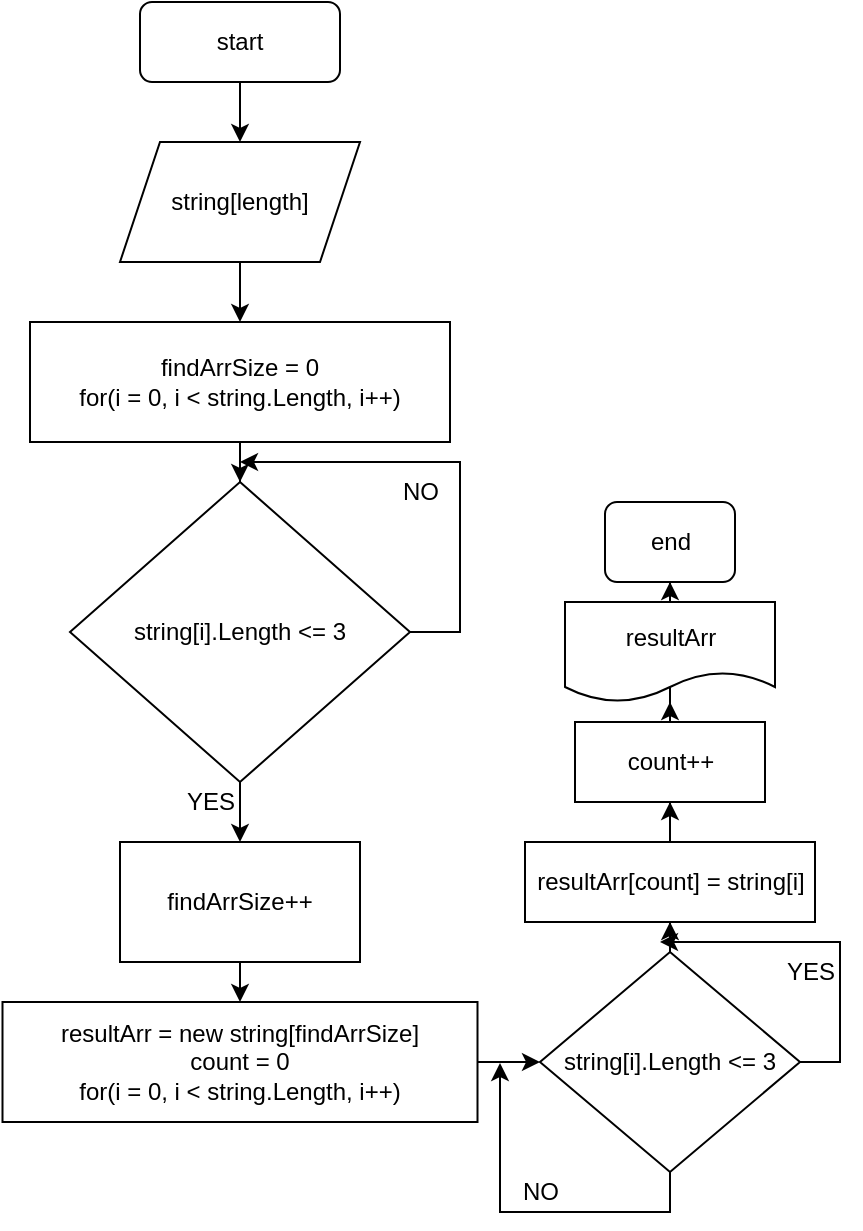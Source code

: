 <mxfile version="20.4.0" type="device"><diagram id="uiiOOyWUIuNcYZ-pU3VB" name="Page-1"><mxGraphModel dx="1354" dy="726" grid="1" gridSize="10" guides="1" tooltips="1" connect="1" arrows="1" fold="1" page="1" pageScale="1" pageWidth="850" pageHeight="1100" math="0" shadow="0"><root><mxCell id="0"/><mxCell id="1" parent="0"/><mxCell id="DREh3u_Llnmqwr_HMrEZ-3" value="" style="edgeStyle=orthogonalEdgeStyle;rounded=0;orthogonalLoop=1;jettySize=auto;html=1;" edge="1" parent="1" source="DREh3u_Llnmqwr_HMrEZ-1" target="DREh3u_Llnmqwr_HMrEZ-2"><mxGeometry relative="1" as="geometry"/></mxCell><mxCell id="DREh3u_Llnmqwr_HMrEZ-1" value="start" style="rounded=1;whiteSpace=wrap;html=1;" vertex="1" parent="1"><mxGeometry x="250" y="110" width="100" height="40" as="geometry"/></mxCell><mxCell id="DREh3u_Llnmqwr_HMrEZ-5" value="" style="edgeStyle=orthogonalEdgeStyle;rounded=0;orthogonalLoop=1;jettySize=auto;html=1;" edge="1" parent="1" source="DREh3u_Llnmqwr_HMrEZ-2" target="DREh3u_Llnmqwr_HMrEZ-4"><mxGeometry relative="1" as="geometry"/></mxCell><mxCell id="DREh3u_Llnmqwr_HMrEZ-2" value="string[length]" style="shape=parallelogram;perimeter=parallelogramPerimeter;whiteSpace=wrap;html=1;fixedSize=1;" vertex="1" parent="1"><mxGeometry x="240" y="180" width="120" height="60" as="geometry"/></mxCell><mxCell id="DREh3u_Llnmqwr_HMrEZ-7" value="" style="edgeStyle=orthogonalEdgeStyle;rounded=0;orthogonalLoop=1;jettySize=auto;html=1;" edge="1" parent="1" source="DREh3u_Llnmqwr_HMrEZ-4" target="DREh3u_Llnmqwr_HMrEZ-6"><mxGeometry relative="1" as="geometry"/></mxCell><mxCell id="DREh3u_Llnmqwr_HMrEZ-4" value="findArrSize = 0&lt;br&gt;for(i = 0, i &amp;lt; string.Length, i++)" style="rounded=0;whiteSpace=wrap;html=1;" vertex="1" parent="1"><mxGeometry x="195" y="270" width="210" height="60" as="geometry"/></mxCell><mxCell id="DREh3u_Llnmqwr_HMrEZ-8" style="edgeStyle=orthogonalEdgeStyle;rounded=0;orthogonalLoop=1;jettySize=auto;html=1;exitX=1;exitY=0.5;exitDx=0;exitDy=0;" edge="1" parent="1" source="DREh3u_Llnmqwr_HMrEZ-6"><mxGeometry relative="1" as="geometry"><mxPoint x="300" y="340" as="targetPoint"/><Array as="points"><mxPoint x="410" y="425"/><mxPoint x="410" y="340"/></Array></mxGeometry></mxCell><mxCell id="DREh3u_Llnmqwr_HMrEZ-11" value="" style="edgeStyle=orthogonalEdgeStyle;rounded=0;orthogonalLoop=1;jettySize=auto;html=1;" edge="1" parent="1" source="DREh3u_Llnmqwr_HMrEZ-6" target="DREh3u_Llnmqwr_HMrEZ-10"><mxGeometry relative="1" as="geometry"/></mxCell><mxCell id="DREh3u_Llnmqwr_HMrEZ-6" value="string[i].Length &amp;lt;= 3" style="rhombus;whiteSpace=wrap;html=1;" vertex="1" parent="1"><mxGeometry x="215" y="350" width="170" height="150" as="geometry"/></mxCell><mxCell id="DREh3u_Llnmqwr_HMrEZ-9" value="NO" style="text;html=1;align=center;verticalAlign=middle;resizable=0;points=[];autosize=1;strokeColor=none;fillColor=none;" vertex="1" parent="1"><mxGeometry x="370" y="340" width="40" height="30" as="geometry"/></mxCell><mxCell id="DREh3u_Llnmqwr_HMrEZ-15" value="" style="edgeStyle=orthogonalEdgeStyle;rounded=0;orthogonalLoop=1;jettySize=auto;html=1;" edge="1" parent="1" source="DREh3u_Llnmqwr_HMrEZ-10" target="DREh3u_Llnmqwr_HMrEZ-13"><mxGeometry relative="1" as="geometry"/></mxCell><mxCell id="DREh3u_Llnmqwr_HMrEZ-10" value="findArrSize++" style="rounded=0;whiteSpace=wrap;html=1;" vertex="1" parent="1"><mxGeometry x="240" y="530" width="120" height="60" as="geometry"/></mxCell><mxCell id="DREh3u_Llnmqwr_HMrEZ-12" value="YES" style="text;html=1;align=center;verticalAlign=middle;resizable=0;points=[];autosize=1;strokeColor=none;fillColor=none;" vertex="1" parent="1"><mxGeometry x="260" y="495" width="50" height="30" as="geometry"/></mxCell><mxCell id="DREh3u_Llnmqwr_HMrEZ-17" value="" style="edgeStyle=orthogonalEdgeStyle;rounded=0;orthogonalLoop=1;jettySize=auto;html=1;" edge="1" parent="1" source="DREh3u_Llnmqwr_HMrEZ-13" target="DREh3u_Llnmqwr_HMrEZ-16"><mxGeometry relative="1" as="geometry"/></mxCell><mxCell id="DREh3u_Llnmqwr_HMrEZ-13" value="resultArr = new string[findArrSize]&lt;br&gt;count = 0&lt;br&gt;&lt;div&gt;for(i = 0, i &amp;lt; string.Length, i++)&lt;/div&gt;" style="rounded=0;whiteSpace=wrap;html=1;" vertex="1" parent="1"><mxGeometry x="181.25" y="610" width="237.5" height="60" as="geometry"/></mxCell><mxCell id="DREh3u_Llnmqwr_HMrEZ-18" style="edgeStyle=orthogonalEdgeStyle;rounded=0;orthogonalLoop=1;jettySize=auto;html=1;exitX=0.5;exitY=1;exitDx=0;exitDy=0;" edge="1" parent="1" source="DREh3u_Llnmqwr_HMrEZ-16"><mxGeometry relative="1" as="geometry"><mxPoint x="430" y="640" as="targetPoint"/></mxGeometry></mxCell><mxCell id="DREh3u_Llnmqwr_HMrEZ-21" value="" style="edgeStyle=orthogonalEdgeStyle;rounded=0;orthogonalLoop=1;jettySize=auto;html=1;" edge="1" parent="1" source="DREh3u_Llnmqwr_HMrEZ-16" target="DREh3u_Llnmqwr_HMrEZ-20"><mxGeometry relative="1" as="geometry"/></mxCell><mxCell id="DREh3u_Llnmqwr_HMrEZ-28" style="edgeStyle=orthogonalEdgeStyle;rounded=0;orthogonalLoop=1;jettySize=auto;html=1;exitX=1;exitY=0.5;exitDx=0;exitDy=0;" edge="1" parent="1" source="DREh3u_Llnmqwr_HMrEZ-16"><mxGeometry relative="1" as="geometry"><mxPoint x="510" y="580" as="targetPoint"/><Array as="points"><mxPoint x="600" y="640"/><mxPoint x="600" y="580"/></Array></mxGeometry></mxCell><mxCell id="DREh3u_Llnmqwr_HMrEZ-16" value="string[i].Length &amp;lt;= 3" style="rhombus;whiteSpace=wrap;html=1;" vertex="1" parent="1"><mxGeometry x="450" y="585" width="130" height="110" as="geometry"/></mxCell><mxCell id="DREh3u_Llnmqwr_HMrEZ-19" value="NO" style="text;html=1;align=center;verticalAlign=middle;resizable=0;points=[];autosize=1;strokeColor=none;fillColor=none;" vertex="1" parent="1"><mxGeometry x="430" y="690" width="40" height="30" as="geometry"/></mxCell><mxCell id="DREh3u_Llnmqwr_HMrEZ-23" value="" style="edgeStyle=orthogonalEdgeStyle;rounded=0;orthogonalLoop=1;jettySize=auto;html=1;" edge="1" parent="1" source="DREh3u_Llnmqwr_HMrEZ-20" target="DREh3u_Llnmqwr_HMrEZ-22"><mxGeometry relative="1" as="geometry"/></mxCell><mxCell id="DREh3u_Llnmqwr_HMrEZ-20" value="resultArr[count] = string[i]" style="rounded=0;whiteSpace=wrap;html=1;" vertex="1" parent="1"><mxGeometry x="442.5" y="530" width="145" height="40" as="geometry"/></mxCell><mxCell id="DREh3u_Llnmqwr_HMrEZ-25" value="" style="edgeStyle=orthogonalEdgeStyle;rounded=0;orthogonalLoop=1;jettySize=auto;html=1;" edge="1" parent="1" source="DREh3u_Llnmqwr_HMrEZ-22" target="DREh3u_Llnmqwr_HMrEZ-24"><mxGeometry relative="1" as="geometry"/></mxCell><mxCell id="DREh3u_Llnmqwr_HMrEZ-22" value="count++" style="rounded=0;whiteSpace=wrap;html=1;" vertex="1" parent="1"><mxGeometry x="467.5" y="470" width="95" height="40" as="geometry"/></mxCell><mxCell id="DREh3u_Llnmqwr_HMrEZ-27" value="" style="edgeStyle=orthogonalEdgeStyle;rounded=0;orthogonalLoop=1;jettySize=auto;html=1;" edge="1" parent="1" source="DREh3u_Llnmqwr_HMrEZ-24" target="DREh3u_Llnmqwr_HMrEZ-26"><mxGeometry relative="1" as="geometry"/></mxCell><mxCell id="DREh3u_Llnmqwr_HMrEZ-24" value="resultArr" style="shape=document;whiteSpace=wrap;html=1;boundedLbl=1;" vertex="1" parent="1"><mxGeometry x="462.5" y="410" width="105" height="50" as="geometry"/></mxCell><mxCell id="DREh3u_Llnmqwr_HMrEZ-26" value="end" style="rounded=1;whiteSpace=wrap;html=1;" vertex="1" parent="1"><mxGeometry x="482.5" y="360" width="65" height="40" as="geometry"/></mxCell><mxCell id="DREh3u_Llnmqwr_HMrEZ-29" value="YES" style="text;html=1;align=center;verticalAlign=middle;resizable=0;points=[];autosize=1;strokeColor=none;fillColor=none;" vertex="1" parent="1"><mxGeometry x="560" y="580" width="50" height="30" as="geometry"/></mxCell></root></mxGraphModel></diagram></mxfile>